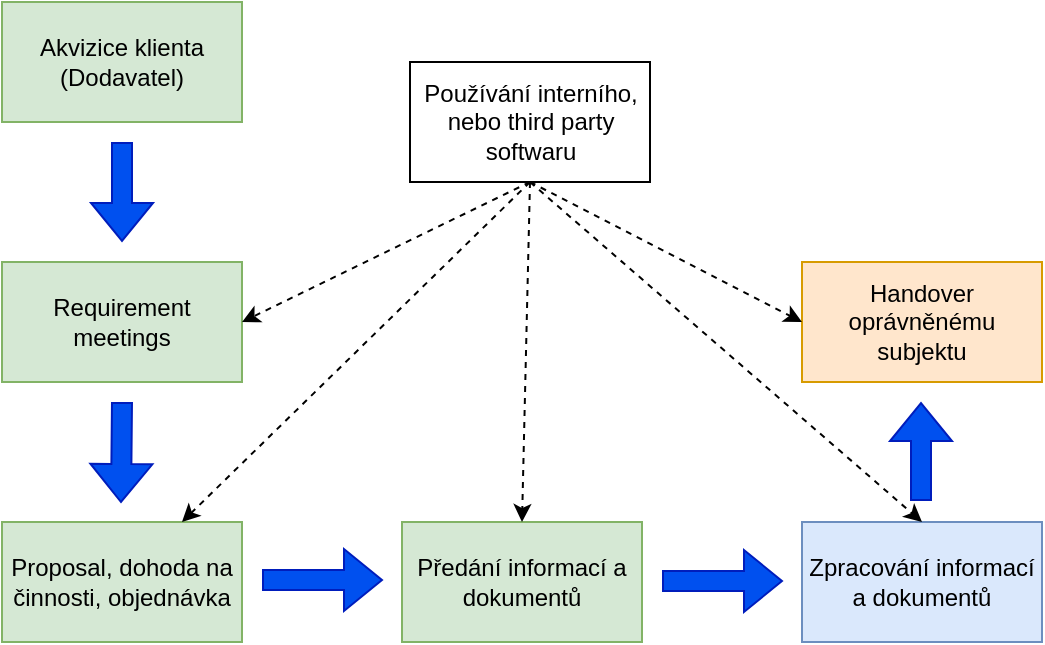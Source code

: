 <mxfile version="16.2.2" type="device"><diagram id="UmiP3jckMJAeEUDOr2Wx" name="Page-1"><mxGraphModel dx="852" dy="537" grid="1" gridSize="10" guides="1" tooltips="1" connect="1" arrows="1" fold="1" page="1" pageScale="1" pageWidth="827" pageHeight="1169" math="0" shadow="0"><root><mxCell id="0"/><mxCell id="1" parent="0"/><mxCell id="7gXhQ4okRNPxirYNVj9z-1" value="Akvizice klienta (Dodavatel)" style="rounded=0;whiteSpace=wrap;html=1;fillColor=#d5e8d4;strokeColor=#82b366;" vertex="1" parent="1"><mxGeometry x="150" y="150" width="120" height="60" as="geometry"/></mxCell><mxCell id="7gXhQ4okRNPxirYNVj9z-2" value="" style="shape=flexArrow;endArrow=classic;html=1;rounded=0;fillColor=#0050ef;strokeColor=#001DBC;" edge="1" parent="1"><mxGeometry width="50" height="50" relative="1" as="geometry"><mxPoint x="210" y="220" as="sourcePoint"/><mxPoint x="210" y="270" as="targetPoint"/></mxGeometry></mxCell><mxCell id="7gXhQ4okRNPxirYNVj9z-3" value="Requirement meetings" style="rounded=0;whiteSpace=wrap;html=1;fillColor=#d5e8d4;strokeColor=#82b366;" vertex="1" parent="1"><mxGeometry x="150" y="280" width="120" height="60" as="geometry"/></mxCell><mxCell id="7gXhQ4okRNPxirYNVj9z-4" value="Předání informací a dokumentů" style="rounded=0;whiteSpace=wrap;html=1;fillColor=#d5e8d4;strokeColor=#82b366;" vertex="1" parent="1"><mxGeometry x="350" y="410" width="120" height="60" as="geometry"/></mxCell><mxCell id="7gXhQ4okRNPxirYNVj9z-5" value="" style="shape=flexArrow;endArrow=classic;html=1;rounded=0;fillColor=#0050ef;strokeColor=#001DBC;" edge="1" parent="1"><mxGeometry width="50" height="50" relative="1" as="geometry"><mxPoint x="210" y="350" as="sourcePoint"/><mxPoint x="209.5" y="400.5" as="targetPoint"/></mxGeometry></mxCell><mxCell id="7gXhQ4okRNPxirYNVj9z-6" value="Zpracování informací a dokumentů" style="rounded=0;whiteSpace=wrap;html=1;fillColor=#dae8fc;strokeColor=#6c8ebf;" vertex="1" parent="1"><mxGeometry x="550" y="410" width="120" height="60" as="geometry"/></mxCell><mxCell id="7gXhQ4okRNPxirYNVj9z-7" value="" style="shape=flexArrow;endArrow=classic;html=1;rounded=0;fillColor=#0050ef;strokeColor=#001DBC;" edge="1" parent="1"><mxGeometry width="50" height="50" relative="1" as="geometry"><mxPoint x="280" y="439" as="sourcePoint"/><mxPoint x="340.5" y="439" as="targetPoint"/></mxGeometry></mxCell><mxCell id="7gXhQ4okRNPxirYNVj9z-8" value="Handover oprávněnému subjektu" style="rounded=0;whiteSpace=wrap;html=1;fillColor=#ffe6cc;strokeColor=#d79b00;" vertex="1" parent="1"><mxGeometry x="550" y="280" width="120" height="60" as="geometry"/></mxCell><mxCell id="7gXhQ4okRNPxirYNVj9z-10" value="Proposal, dohoda na činnosti, objednávka" style="rounded=0;whiteSpace=wrap;html=1;fillColor=#d5e8d4;strokeColor=#82b366;" vertex="1" parent="1"><mxGeometry x="150" y="410" width="120" height="60" as="geometry"/></mxCell><mxCell id="7gXhQ4okRNPxirYNVj9z-12" value="" style="shape=flexArrow;endArrow=classic;html=1;rounded=0;fillColor=#0050ef;strokeColor=#001DBC;" edge="1" parent="1"><mxGeometry width="50" height="50" relative="1" as="geometry"><mxPoint x="609.5" y="399.5" as="sourcePoint"/><mxPoint x="609.5" y="350" as="targetPoint"/></mxGeometry></mxCell><mxCell id="7gXhQ4okRNPxirYNVj9z-14" style="rounded=0;orthogonalLoop=1;jettySize=auto;html=1;exitX=0.5;exitY=1;exitDx=0;exitDy=0;entryX=0.75;entryY=0;entryDx=0;entryDy=0;dashed=1;" edge="1" parent="1" source="7gXhQ4okRNPxirYNVj9z-13" target="7gXhQ4okRNPxirYNVj9z-10"><mxGeometry relative="1" as="geometry"/></mxCell><mxCell id="7gXhQ4okRNPxirYNVj9z-16" style="edgeStyle=none;rounded=0;orthogonalLoop=1;jettySize=auto;html=1;exitX=0.5;exitY=1;exitDx=0;exitDy=0;entryX=0.5;entryY=0;entryDx=0;entryDy=0;dashed=1;" edge="1" parent="1" source="7gXhQ4okRNPxirYNVj9z-13" target="7gXhQ4okRNPxirYNVj9z-4"><mxGeometry relative="1" as="geometry"/></mxCell><mxCell id="7gXhQ4okRNPxirYNVj9z-17" style="edgeStyle=none;rounded=0;orthogonalLoop=1;jettySize=auto;html=1;exitX=0.5;exitY=1;exitDx=0;exitDy=0;entryX=0.5;entryY=0;entryDx=0;entryDy=0;dashed=1;" edge="1" parent="1" source="7gXhQ4okRNPxirYNVj9z-13" target="7gXhQ4okRNPxirYNVj9z-6"><mxGeometry relative="1" as="geometry"/></mxCell><mxCell id="7gXhQ4okRNPxirYNVj9z-18" style="edgeStyle=none;rounded=0;orthogonalLoop=1;jettySize=auto;html=1;exitX=0.5;exitY=1;exitDx=0;exitDy=0;entryX=0;entryY=0.5;entryDx=0;entryDy=0;dashed=1;" edge="1" parent="1" source="7gXhQ4okRNPxirYNVj9z-13" target="7gXhQ4okRNPxirYNVj9z-8"><mxGeometry relative="1" as="geometry"/></mxCell><mxCell id="7gXhQ4okRNPxirYNVj9z-19" style="edgeStyle=none;rounded=0;orthogonalLoop=1;jettySize=auto;html=1;exitX=0.5;exitY=1;exitDx=0;exitDy=0;entryX=1;entryY=0.5;entryDx=0;entryDy=0;dashed=1;" edge="1" parent="1" source="7gXhQ4okRNPxirYNVj9z-13" target="7gXhQ4okRNPxirYNVj9z-3"><mxGeometry relative="1" as="geometry"/></mxCell><mxCell id="7gXhQ4okRNPxirYNVj9z-13" value="Používání interního, &lt;br&gt;nebo third party &lt;br&gt;softwaru" style="html=1;dashed=0;whitespace=wrap;" vertex="1" parent="1"><mxGeometry x="354" y="180" width="120" height="60" as="geometry"/></mxCell><mxCell id="7gXhQ4okRNPxirYNVj9z-20" value="" style="shape=flexArrow;endArrow=classic;html=1;rounded=0;fillColor=#0050ef;strokeColor=#001DBC;" edge="1" parent="1"><mxGeometry width="50" height="50" relative="1" as="geometry"><mxPoint x="480" y="439.5" as="sourcePoint"/><mxPoint x="540.5" y="439.5" as="targetPoint"/></mxGeometry></mxCell></root></mxGraphModel></diagram></mxfile>